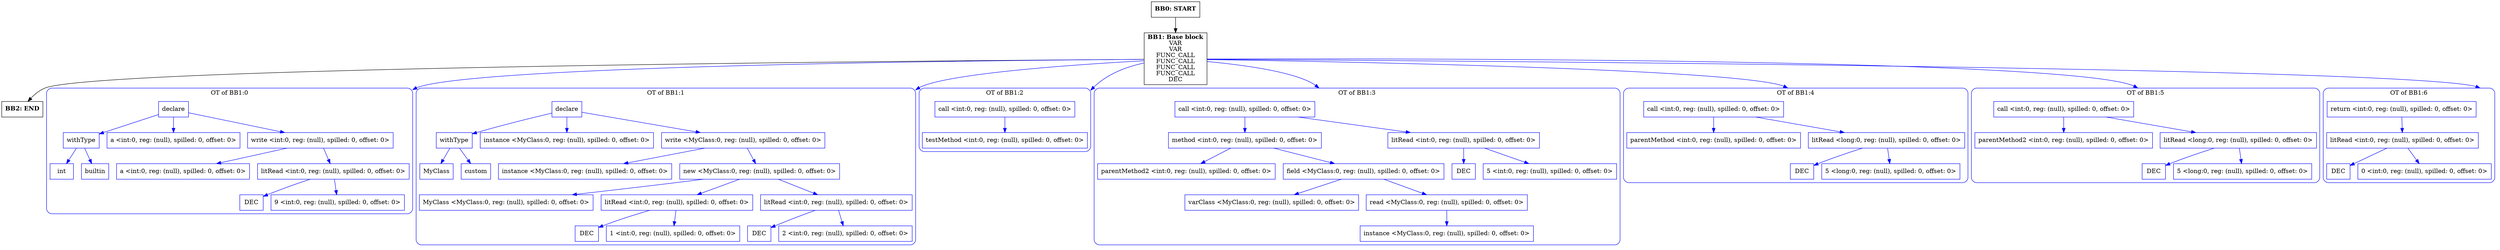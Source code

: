 digraph CFG {
    compound=true;
    graph [splines=true];
    node [shape=rectangle];

    BB2 [label=<<B>BB2: END</B><BR ALIGN="CENTER"/>>];
    BB1 [label=<<B>BB1: Base block</B><BR ALIGN="CENTER"/>VAR<BR ALIGN="CENTER"/>VAR<BR ALIGN="CENTER"/>FUNC_CALL<BR ALIGN="CENTER"/>FUNC_CALL<BR ALIGN="CENTER"/>FUNC_CALL<BR ALIGN="CENTER"/>FUNC_CALL<BR ALIGN="CENTER"/>DEC<BR ALIGN="CENTER"/>>];
    subgraph cluster_instruction0 {
        label = "OT of BB1:0";
        style=rounded;
        color=blue;
        entry0 [shape=point, style=invis];
        node0 [label="declare", color=blue];
        node1 [label="withType", color=blue];
        node2 [label="int", color=blue];
        node1 -> node2[color=blue];
        node3 [label="builtin", color=blue];
        node1 -> node3[color=blue];
        node0 -> node1[color=blue];
        node4 [label="a <int:0, reg: (null), spilled: 0, offset: 0>", color=blue];
        node0 -> node4[color=blue];
        node5 [label="write <int:0, reg: (null), spilled: 0, offset: 0>", color=blue];
        node6 [label="a <int:0, reg: (null), spilled: 0, offset: 0>", color=blue];
        node5 -> node6[color=blue];
        node7 [label="litRead <int:0, reg: (null), spilled: 0, offset: 0>", color=blue];
        node8 [label="DEC", color=blue];
        node7 -> node8[color=blue];
        node9 [label="9 <int:0, reg: (null), spilled: 0, offset: 0>", color=blue];
        node7 -> node9[color=blue];
        node5 -> node7[color=blue];
        node0 -> node5[color=blue];
    }
    BB1 -> entry0 [lhead=cluster_instruction0, color=blue];
    subgraph cluster_instruction1 {
        label = "OT of BB1:1";
        style=rounded;
        color=blue;
        entry1 [shape=point, style=invis];
        node10 [label="declare", color=blue];
        node11 [label="withType", color=blue];
        node12 [label="MyClass", color=blue];
        node11 -> node12[color=blue];
        node13 [label="custom", color=blue];
        node11 -> node13[color=blue];
        node10 -> node11[color=blue];
        node14 [label="instance <MyClass:0, reg: (null), spilled: 0, offset: 0>", color=blue];
        node10 -> node14[color=blue];
        node15 [label="write <MyClass:0, reg: (null), spilled: 0, offset: 0>", color=blue];
        node16 [label="instance <MyClass:0, reg: (null), spilled: 0, offset: 0>", color=blue];
        node15 -> node16[color=blue];
        node17 [label="new <MyClass:0, reg: (null), spilled: 0, offset: 0>", color=blue];
        node18 [label="MyClass <MyClass:0, reg: (null), spilled: 0, offset: 0>", color=blue];
        node17 -> node18[color=blue];
        node19 [label="litRead <int:0, reg: (null), spilled: 0, offset: 0>", color=blue];
        node20 [label="DEC", color=blue];
        node19 -> node20[color=blue];
        node21 [label="1 <int:0, reg: (null), spilled: 0, offset: 0>", color=blue];
        node19 -> node21[color=blue];
        node17 -> node19[color=blue];
        node22 [label="litRead <int:0, reg: (null), spilled: 0, offset: 0>", color=blue];
        node23 [label="DEC", color=blue];
        node22 -> node23[color=blue];
        node24 [label="2 <int:0, reg: (null), spilled: 0, offset: 0>", color=blue];
        node22 -> node24[color=blue];
        node17 -> node22[color=blue];
        node15 -> node17[color=blue];
        node10 -> node15[color=blue];
    }
    BB1 -> entry1 [lhead=cluster_instruction1, color=blue];
    subgraph cluster_instruction2 {
        label = "OT of BB1:2";
        style=rounded;
        color=blue;
        entry2 [shape=point, style=invis];
        node25 [label="call <int:0, reg: (null), spilled: 0, offset: 0>", color=blue];
        node26 [label="testMethod <int:0, reg: (null), spilled: 0, offset: 0>", color=blue];
        node25 -> node26[color=blue];
    }
    BB1 -> entry2 [lhead=cluster_instruction2, color=blue];
    subgraph cluster_instruction3 {
        label = "OT of BB1:3";
        style=rounded;
        color=blue;
        entry3 [shape=point, style=invis];
        node27 [label="call <int:0, reg: (null), spilled: 0, offset: 0>", color=blue];
        node28 [label="method <int:0, reg: (null), spilled: 0, offset: 0>", color=blue];
        node29 [label="parentMethod2 <int:0, reg: (null), spilled: 0, offset: 0>", color=blue];
        node28 -> node29[color=blue];
        node30 [label="field <MyClass:0, reg: (null), spilled: 0, offset: 0>", color=blue];
        node31 [label="varClass <MyClass:0, reg: (null), spilled: 0, offset: 0>", color=blue];
        node30 -> node31[color=blue];
        node32 [label="read <MyClass:0, reg: (null), spilled: 0, offset: 0>", color=blue];
        node33 [label="instance <MyClass:0, reg: (null), spilled: 0, offset: 0>", color=blue];
        node32 -> node33[color=blue];
        node30 -> node32[color=blue];
        node28 -> node30[color=blue];
        node27 -> node28[color=blue];
        node34 [label="litRead <int:0, reg: (null), spilled: 0, offset: 0>", color=blue];
        node35 [label="DEC", color=blue];
        node34 -> node35[color=blue];
        node36 [label="5 <int:0, reg: (null), spilled: 0, offset: 0>", color=blue];
        node34 -> node36[color=blue];
        node27 -> node34[color=blue];
    }
    BB1 -> entry3 [lhead=cluster_instruction3, color=blue];
    subgraph cluster_instruction4 {
        label = "OT of BB1:4";
        style=rounded;
        color=blue;
        entry4 [shape=point, style=invis];
        node37 [label="call <int:0, reg: (null), spilled: 0, offset: 0>", color=blue];
        node38 [label="parentMethod <int:0, reg: (null), spilled: 0, offset: 0>", color=blue];
        node37 -> node38[color=blue];
        node39 [label="litRead <long:0, reg: (null), spilled: 0, offset: 0>", color=blue];
        node40 [label="DEC", color=blue];
        node39 -> node40[color=blue];
        node41 [label="5 <long:0, reg: (null), spilled: 0, offset: 0>", color=blue];
        node39 -> node41[color=blue];
        node37 -> node39[color=blue];
    }
    BB1 -> entry4 [lhead=cluster_instruction4, color=blue];
    subgraph cluster_instruction5 {
        label = "OT of BB1:5";
        style=rounded;
        color=blue;
        entry5 [shape=point, style=invis];
        node42 [label="call <int:0, reg: (null), spilled: 0, offset: 0>", color=blue];
        node43 [label="parentMethod2 <int:0, reg: (null), spilled: 0, offset: 0>", color=blue];
        node42 -> node43[color=blue];
        node44 [label="litRead <long:0, reg: (null), spilled: 0, offset: 0>", color=blue];
        node45 [label="DEC", color=blue];
        node44 -> node45[color=blue];
        node46 [label="5 <long:0, reg: (null), spilled: 0, offset: 0>", color=blue];
        node44 -> node46[color=blue];
        node42 -> node44[color=blue];
    }
    BB1 -> entry5 [lhead=cluster_instruction5, color=blue];
    subgraph cluster_instruction6 {
        label = "OT of BB1:6";
        style=rounded;
        color=blue;
        entry6 [shape=point, style=invis];
        node47 [label="return <int:0, reg: (null), spilled: 0, offset: 0>", color=blue];
        node48 [label="litRead <int:0, reg: (null), spilled: 0, offset: 0>", color=blue];
        node49 [label="DEC", color=blue];
        node48 -> node49[color=blue];
        node50 [label="0 <int:0, reg: (null), spilled: 0, offset: 0>", color=blue];
        node48 -> node50[color=blue];
        node47 -> node48[color=blue];
    }
    BB1 -> entry6 [lhead=cluster_instruction6, color=blue];
    BB0 [label=<<B>BB0: START</B><BR ALIGN="CENTER"/>>];

    BB1 -> BB2;
    BB0 -> BB1;
}
